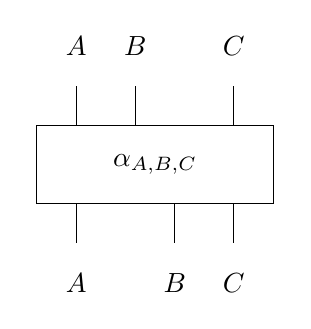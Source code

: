 \begin{tikzpicture}
	\begin{pgfonlayer}{nodelayer}
		\node [style=none] (0) at (0.5, 3) {};
		\node [style=none] (1) at (0.5, 1) {};
		\node [style=none] (2) at (1.75, 1) {};
		\node [style=none] (3) at (1.25, 3) {};
		\node [style=none] (4) at (2.5, 1) {};
		\node [style=none] (5) at (2.5, 3) {};
		\node [style=none] (6) at (0.5, 0.5) {$A$};
		\node [style=none] (7) at (1.75, 0.5) {$B$};
		\node [style=none] (8) at (2.5, 0.5) {$C$};
		\node [style=none] (9) at (0.5, 3.5) {$A$};
		\node [style=none] (10) at (1.25, 3.5) {$B$};
		\node [style=none] (11) at (2.5, 3.5) {$C$};
		\node [style=none] (12) at (0, 2.5) {};
		\node [style=none] (13) at (0, 1.5) {};
		\node [style=none] (14) at (3, 2.5) {};
		\node [style=none] (15) at (3, 1.5) {};
		\node [style=none] (16) at (0.5, 2.5) {};
		\node [style=none] (17) at (0.5, 1.5) {};
		\node [style=none] (18) at (1.25, 2.5) {};
		\node [style=none] (19) at (1.75, 1.5) {};
		\node [style=none] (20) at (2.5, 2.5) {};
		\node [style=none] (21) at (2.5, 1.5) {};
		\node [style=none] (22) at (1.5, 2) {};
		\node [style=none] (23) at (1.5, 2) {$\alpha_{A,B,C}$};
	\end{pgfonlayer}
	\begin{pgfonlayer}{edgelayer}
		\draw (12.center) to (13.center);
		\draw (13.center) to (15.center);
		\draw (15.center) to (14.center);
		\draw (14.center) to (12.center);
		\draw (21.center) to (4.center);
		\draw (19.center) to (2.center);
		\draw (17.center) to (1.center);
		\draw (16.center) to (0.center);
		\draw (18.center) to (3.center);
		\draw (20.center) to (5.center);
	\end{pgfonlayer}
\end{tikzpicture}

